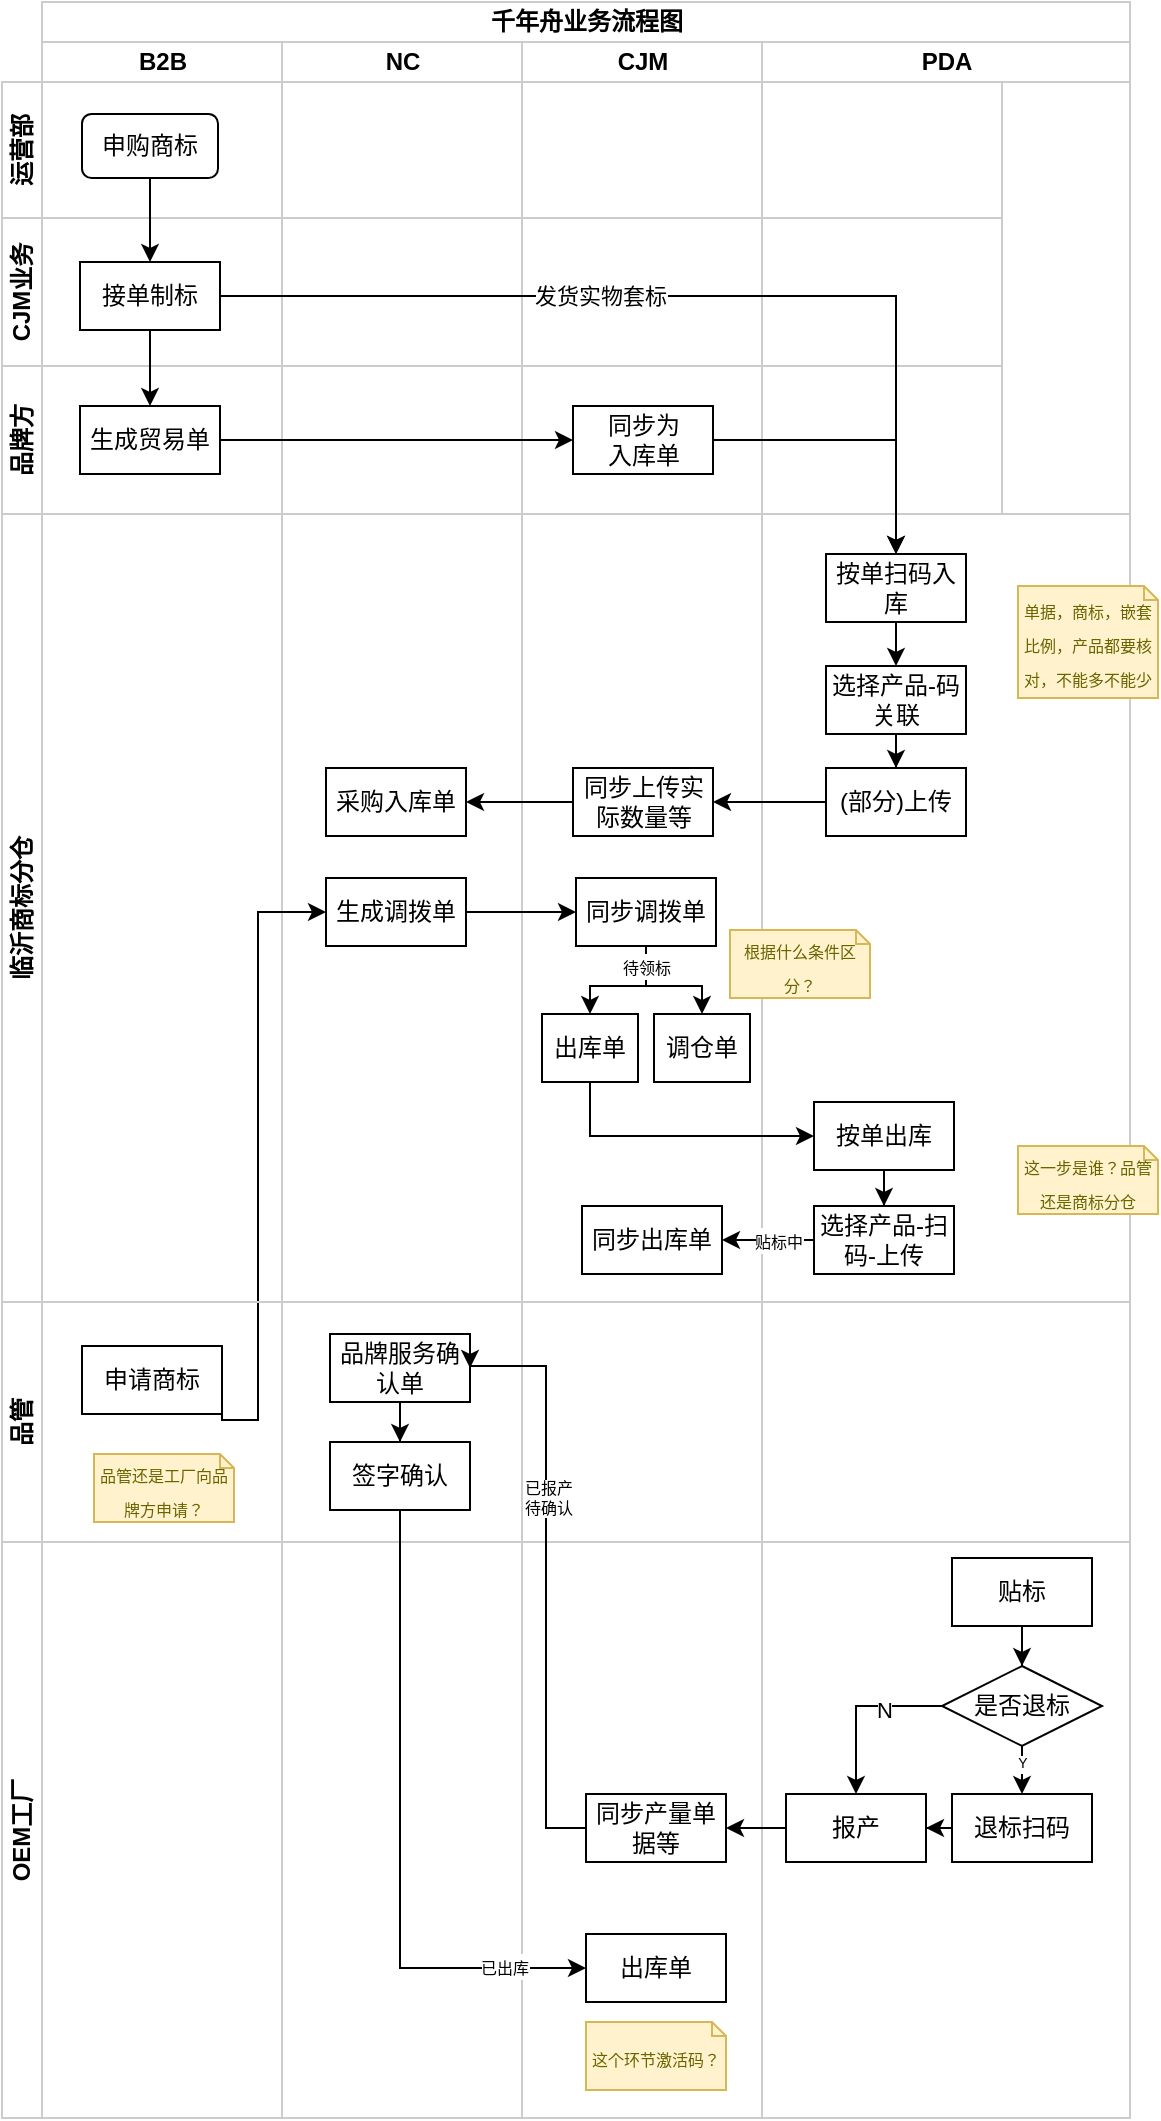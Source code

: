 <mxfile version="24.2.2" type="github">
  <diagram name="第 1 页" id="xDeUuq_dLQ9xrVxdTuq4">
    <mxGraphModel dx="819" dy="441" grid="1" gridSize="2" guides="1" tooltips="1" connect="1" arrows="1" fold="1" page="1" pageScale="1" pageWidth="827" pageHeight="1169" math="0" shadow="0">
      <root>
        <mxCell id="0" />
        <mxCell id="1" parent="0" />
        <mxCell id="TAGOlAmAuXUKBA5VvmmO-1" value="千年舟业务流程图" style="swimlane;childLayout=stackLayout;resizeParent=1;resizeParentMax=0;startSize=20;html=1;strokeColor=#CCCCCC;" vertex="1" parent="1">
          <mxGeometry x="78.0" y="168" width="544" height="1058" as="geometry" />
        </mxCell>
        <mxCell id="TAGOlAmAuXUKBA5VvmmO-2" value="B2B" style="swimlane;startSize=20;html=1;strokeColor=#CCCCCC;" vertex="1" parent="TAGOlAmAuXUKBA5VvmmO-1">
          <mxGeometry y="20" width="120" height="1038" as="geometry" />
        </mxCell>
        <mxCell id="TAGOlAmAuXUKBA5VvmmO-3" value="NC" style="swimlane;startSize=20;html=1;strokeColor=#CCCCCC;" vertex="1" parent="TAGOlAmAuXUKBA5VvmmO-1">
          <mxGeometry x="120" y="20" width="120" height="1038" as="geometry" />
        </mxCell>
        <mxCell id="TAGOlAmAuXUKBA5VvmmO-4" value="CJM" style="swimlane;startSize=20;html=1;strokeColor=#CCCCCC;" vertex="1" parent="TAGOlAmAuXUKBA5VvmmO-1">
          <mxGeometry x="240" y="20" width="120" height="1038" as="geometry" />
        </mxCell>
        <mxCell id="TAGOlAmAuXUKBA5VvmmO-5" value="PDA" style="swimlane;startSize=20;html=1;strokeColor=#CCCCCC;" vertex="1" parent="TAGOlAmAuXUKBA5VvmmO-1">
          <mxGeometry x="360" y="20" width="184" height="1038" as="geometry" />
        </mxCell>
        <mxCell id="TAGOlAmAuXUKBA5VvmmO-6" value="运营部" style="swimlane;startSize=20;horizontal=0;html=1;whiteSpace=wrap;strokeColor=#CCCCCC;" vertex="1" parent="1">
          <mxGeometry x="58" y="208" width="500" height="68" as="geometry" />
        </mxCell>
        <mxCell id="TAGOlAmAuXUKBA5VvmmO-7" value="申购商标" style="rounded=1;whiteSpace=wrap;html=1;" vertex="1" parent="TAGOlAmAuXUKBA5VvmmO-6">
          <mxGeometry x="40" y="16" width="68" height="32" as="geometry" />
        </mxCell>
        <mxCell id="TAGOlAmAuXUKBA5VvmmO-9" value="CJM业务" style="swimlane;startSize=20;horizontal=0;html=1;whiteSpace=wrap;strokeColor=#CCCCCC;" vertex="1" parent="1">
          <mxGeometry x="58" y="276" width="500" height="74" as="geometry" />
        </mxCell>
        <mxCell id="TAGOlAmAuXUKBA5VvmmO-11" value="接单制标" style="rounded=0;whiteSpace=wrap;html=1;" vertex="1" parent="TAGOlAmAuXUKBA5VvmmO-9">
          <mxGeometry x="39" y="22" width="70" height="34" as="geometry" />
        </mxCell>
        <mxCell id="TAGOlAmAuXUKBA5VvmmO-12" style="edgeStyle=orthogonalEdgeStyle;rounded=0;orthogonalLoop=1;jettySize=auto;html=1;exitX=0.5;exitY=1;exitDx=0;exitDy=0;" edge="1" parent="1" source="TAGOlAmAuXUKBA5VvmmO-7" target="TAGOlAmAuXUKBA5VvmmO-11">
          <mxGeometry relative="1" as="geometry" />
        </mxCell>
        <mxCell id="TAGOlAmAuXUKBA5VvmmO-14" value="品牌方" style="swimlane;startSize=20;horizontal=0;html=1;whiteSpace=wrap;strokeColor=#CCCCCC;" vertex="1" parent="1">
          <mxGeometry x="58" y="350" width="500" height="74" as="geometry" />
        </mxCell>
        <mxCell id="TAGOlAmAuXUKBA5VvmmO-16" value="同步为&lt;div&gt;入库单&lt;/div&gt;" style="rounded=0;whiteSpace=wrap;html=1;" vertex="1" parent="TAGOlAmAuXUKBA5VvmmO-14">
          <mxGeometry x="285.5" y="20" width="70" height="34" as="geometry" />
        </mxCell>
        <mxCell id="TAGOlAmAuXUKBA5VvmmO-21" style="edgeStyle=orthogonalEdgeStyle;rounded=0;orthogonalLoop=1;jettySize=auto;html=1;exitX=1;exitY=0.5;exitDx=0;exitDy=0;" edge="1" parent="TAGOlAmAuXUKBA5VvmmO-14" source="TAGOlAmAuXUKBA5VvmmO-13" target="TAGOlAmAuXUKBA5VvmmO-16">
          <mxGeometry relative="1" as="geometry" />
        </mxCell>
        <mxCell id="TAGOlAmAuXUKBA5VvmmO-13" value="生成贸易单" style="rounded=0;whiteSpace=wrap;html=1;" vertex="1" parent="TAGOlAmAuXUKBA5VvmmO-14">
          <mxGeometry x="39" y="20" width="70" height="34" as="geometry" />
        </mxCell>
        <mxCell id="TAGOlAmAuXUKBA5VvmmO-17" value="临沂商标分仓" style="swimlane;startSize=20;horizontal=0;html=1;whiteSpace=wrap;strokeColor=#CCCCCC;" vertex="1" parent="1">
          <mxGeometry x="58" y="424" width="564" height="394" as="geometry" />
        </mxCell>
        <mxCell id="TAGOlAmAuXUKBA5VvmmO-28" style="edgeStyle=orthogonalEdgeStyle;rounded=0;orthogonalLoop=1;jettySize=auto;html=1;exitX=0.5;exitY=1;exitDx=0;exitDy=0;" edge="1" parent="TAGOlAmAuXUKBA5VvmmO-17" source="TAGOlAmAuXUKBA5VvmmO-18" target="TAGOlAmAuXUKBA5VvmmO-27">
          <mxGeometry relative="1" as="geometry" />
        </mxCell>
        <mxCell id="TAGOlAmAuXUKBA5VvmmO-18" value="按单扫码入库" style="rounded=0;whiteSpace=wrap;html=1;" vertex="1" parent="TAGOlAmAuXUKBA5VvmmO-17">
          <mxGeometry x="412" y="20" width="70" height="34" as="geometry" />
        </mxCell>
        <mxCell id="TAGOlAmAuXUKBA5VvmmO-31" style="edgeStyle=orthogonalEdgeStyle;rounded=0;orthogonalLoop=1;jettySize=auto;html=1;exitX=0.5;exitY=1;exitDx=0;exitDy=0;" edge="1" parent="TAGOlAmAuXUKBA5VvmmO-17" source="TAGOlAmAuXUKBA5VvmmO-27" target="TAGOlAmAuXUKBA5VvmmO-30">
          <mxGeometry relative="1" as="geometry" />
        </mxCell>
        <mxCell id="TAGOlAmAuXUKBA5VvmmO-27" value="选择产品-码关联" style="rounded=0;whiteSpace=wrap;html=1;" vertex="1" parent="TAGOlAmAuXUKBA5VvmmO-17">
          <mxGeometry x="412" y="76" width="70" height="34" as="geometry" />
        </mxCell>
        <mxCell id="TAGOlAmAuXUKBA5VvmmO-35" style="edgeStyle=orthogonalEdgeStyle;rounded=0;orthogonalLoop=1;jettySize=auto;html=1;exitX=0;exitY=0.5;exitDx=0;exitDy=0;" edge="1" parent="TAGOlAmAuXUKBA5VvmmO-17" source="TAGOlAmAuXUKBA5VvmmO-30" target="TAGOlAmAuXUKBA5VvmmO-32">
          <mxGeometry relative="1" as="geometry" />
        </mxCell>
        <mxCell id="TAGOlAmAuXUKBA5VvmmO-30" value="(部分)上传" style="rounded=0;whiteSpace=wrap;html=1;" vertex="1" parent="TAGOlAmAuXUKBA5VvmmO-17">
          <mxGeometry x="412" y="127" width="70" height="34" as="geometry" />
        </mxCell>
        <mxCell id="TAGOlAmAuXUKBA5VvmmO-34" style="edgeStyle=orthogonalEdgeStyle;rounded=0;orthogonalLoop=1;jettySize=auto;html=1;exitX=0;exitY=0.5;exitDx=0;exitDy=0;" edge="1" parent="TAGOlAmAuXUKBA5VvmmO-17" source="TAGOlAmAuXUKBA5VvmmO-32" target="TAGOlAmAuXUKBA5VvmmO-33">
          <mxGeometry relative="1" as="geometry" />
        </mxCell>
        <mxCell id="TAGOlAmAuXUKBA5VvmmO-32" value="同步上传实际数量等" style="rounded=0;whiteSpace=wrap;html=1;" vertex="1" parent="TAGOlAmAuXUKBA5VvmmO-17">
          <mxGeometry x="285.5" y="127" width="70" height="34" as="geometry" />
        </mxCell>
        <mxCell id="TAGOlAmAuXUKBA5VvmmO-33" value="采购入库单" style="rounded=0;whiteSpace=wrap;html=1;" vertex="1" parent="TAGOlAmAuXUKBA5VvmmO-17">
          <mxGeometry x="162" y="127" width="70" height="34" as="geometry" />
        </mxCell>
        <mxCell id="TAGOlAmAuXUKBA5VvmmO-51" style="edgeStyle=orthogonalEdgeStyle;rounded=0;orthogonalLoop=1;jettySize=auto;html=1;exitX=1;exitY=0.5;exitDx=0;exitDy=0;entryX=0;entryY=0.5;entryDx=0;entryDy=0;" edge="1" parent="TAGOlAmAuXUKBA5VvmmO-17" source="TAGOlAmAuXUKBA5VvmmO-48" target="TAGOlAmAuXUKBA5VvmmO-50">
          <mxGeometry relative="1" as="geometry" />
        </mxCell>
        <mxCell id="TAGOlAmAuXUKBA5VvmmO-48" value="生成调拨单" style="rounded=0;whiteSpace=wrap;html=1;" vertex="1" parent="TAGOlAmAuXUKBA5VvmmO-17">
          <mxGeometry x="162" y="182" width="70" height="34" as="geometry" />
        </mxCell>
        <mxCell id="TAGOlAmAuXUKBA5VvmmO-68" style="edgeStyle=orthogonalEdgeStyle;rounded=0;orthogonalLoop=1;jettySize=auto;html=1;exitX=0.5;exitY=1;exitDx=0;exitDy=0;entryX=0.5;entryY=0;entryDx=0;entryDy=0;" edge="1" parent="TAGOlAmAuXUKBA5VvmmO-17" source="TAGOlAmAuXUKBA5VvmmO-50" target="TAGOlAmAuXUKBA5VvmmO-52">
          <mxGeometry relative="1" as="geometry" />
        </mxCell>
        <mxCell id="TAGOlAmAuXUKBA5VvmmO-69" style="edgeStyle=orthogonalEdgeStyle;rounded=0;orthogonalLoop=1;jettySize=auto;html=1;exitX=0.5;exitY=1;exitDx=0;exitDy=0;" edge="1" parent="TAGOlAmAuXUKBA5VvmmO-17" source="TAGOlAmAuXUKBA5VvmmO-50" target="TAGOlAmAuXUKBA5VvmmO-67">
          <mxGeometry relative="1" as="geometry" />
        </mxCell>
        <mxCell id="TAGOlAmAuXUKBA5VvmmO-77" value="&lt;font style=&quot;font-size: 8px;&quot;&gt;待领标&lt;/font&gt;" style="edgeLabel;html=1;align=center;verticalAlign=middle;resizable=0;points=[];" vertex="1" connectable="0" parent="TAGOlAmAuXUKBA5VvmmO-69">
          <mxGeometry x="-0.7" relative="1" as="geometry">
            <mxPoint as="offset" />
          </mxGeometry>
        </mxCell>
        <mxCell id="TAGOlAmAuXUKBA5VvmmO-50" value="同步调拨单" style="rounded=0;whiteSpace=wrap;html=1;" vertex="1" parent="TAGOlAmAuXUKBA5VvmmO-17">
          <mxGeometry x="287" y="182" width="70" height="34" as="geometry" />
        </mxCell>
        <mxCell id="TAGOlAmAuXUKBA5VvmmO-74" style="edgeStyle=orthogonalEdgeStyle;rounded=0;orthogonalLoop=1;jettySize=auto;html=1;exitX=0.5;exitY=1;exitDx=0;exitDy=0;entryX=0;entryY=0.5;entryDx=0;entryDy=0;" edge="1" parent="TAGOlAmAuXUKBA5VvmmO-17" source="TAGOlAmAuXUKBA5VvmmO-52" target="TAGOlAmAuXUKBA5VvmmO-73">
          <mxGeometry relative="1" as="geometry">
            <mxPoint x="346" y="332" as="targetPoint" />
          </mxGeometry>
        </mxCell>
        <mxCell id="TAGOlAmAuXUKBA5VvmmO-52" value="出库单" style="rounded=0;whiteSpace=wrap;html=1;" vertex="1" parent="TAGOlAmAuXUKBA5VvmmO-17">
          <mxGeometry x="270" y="250" width="48" height="34" as="geometry" />
        </mxCell>
        <mxCell id="TAGOlAmAuXUKBA5VvmmO-67" value="调仓单" style="rounded=0;whiteSpace=wrap;html=1;" vertex="1" parent="TAGOlAmAuXUKBA5VvmmO-17">
          <mxGeometry x="326" y="250" width="48" height="34" as="geometry" />
        </mxCell>
        <mxCell id="TAGOlAmAuXUKBA5VvmmO-70" value="&lt;span style=&quot;font-size: 8px;&quot;&gt;根据什么条件区分？&lt;/span&gt;" style="shape=note;strokeWidth=1;fontSize=14;size=7;whiteSpace=wrap;html=1;fillColor=#fff2cc;strokeColor=#d6b656;fontColor=#666600;" vertex="1" parent="TAGOlAmAuXUKBA5VvmmO-17">
          <mxGeometry x="364" y="208" width="70" height="34" as="geometry" />
        </mxCell>
        <mxCell id="TAGOlAmAuXUKBA5VvmmO-76" style="edgeStyle=orthogonalEdgeStyle;rounded=0;orthogonalLoop=1;jettySize=auto;html=1;exitX=0.5;exitY=1;exitDx=0;exitDy=0;" edge="1" parent="TAGOlAmAuXUKBA5VvmmO-17" source="TAGOlAmAuXUKBA5VvmmO-73" target="TAGOlAmAuXUKBA5VvmmO-75">
          <mxGeometry relative="1" as="geometry" />
        </mxCell>
        <mxCell id="TAGOlAmAuXUKBA5VvmmO-73" value="按单出库" style="rounded=0;whiteSpace=wrap;html=1;" vertex="1" parent="TAGOlAmAuXUKBA5VvmmO-17">
          <mxGeometry x="406" y="294" width="70" height="34" as="geometry" />
        </mxCell>
        <mxCell id="TAGOlAmAuXUKBA5VvmmO-79" style="edgeStyle=orthogonalEdgeStyle;rounded=0;orthogonalLoop=1;jettySize=auto;html=1;exitX=0;exitY=0.5;exitDx=0;exitDy=0;" edge="1" parent="TAGOlAmAuXUKBA5VvmmO-17" source="TAGOlAmAuXUKBA5VvmmO-75" target="TAGOlAmAuXUKBA5VvmmO-78">
          <mxGeometry relative="1" as="geometry" />
        </mxCell>
        <mxCell id="TAGOlAmAuXUKBA5VvmmO-80" value="&lt;font style=&quot;font-size: 8px;&quot;&gt;贴标中&lt;/font&gt;" style="edgeLabel;html=1;align=center;verticalAlign=middle;resizable=0;points=[];" vertex="1" connectable="0" parent="TAGOlAmAuXUKBA5VvmmO-79">
          <mxGeometry x="0.175" y="2" relative="1" as="geometry">
            <mxPoint x="9" y="-2" as="offset" />
          </mxGeometry>
        </mxCell>
        <mxCell id="TAGOlAmAuXUKBA5VvmmO-75" value="选择产品-扫码-上传" style="rounded=0;whiteSpace=wrap;html=1;" vertex="1" parent="TAGOlAmAuXUKBA5VvmmO-17">
          <mxGeometry x="406" y="346" width="70" height="34" as="geometry" />
        </mxCell>
        <mxCell id="TAGOlAmAuXUKBA5VvmmO-78" value="同步出库单" style="rounded=0;whiteSpace=wrap;html=1;" vertex="1" parent="TAGOlAmAuXUKBA5VvmmO-17">
          <mxGeometry x="290" y="346" width="70" height="34" as="geometry" />
        </mxCell>
        <mxCell id="TAGOlAmAuXUKBA5VvmmO-20" style="edgeStyle=orthogonalEdgeStyle;rounded=0;orthogonalLoop=1;jettySize=auto;html=1;exitX=0.5;exitY=1;exitDx=0;exitDy=0;" edge="1" parent="1" source="TAGOlAmAuXUKBA5VvmmO-11" target="TAGOlAmAuXUKBA5VvmmO-13">
          <mxGeometry relative="1" as="geometry" />
        </mxCell>
        <mxCell id="TAGOlAmAuXUKBA5VvmmO-22" style="edgeStyle=orthogonalEdgeStyle;rounded=0;orthogonalLoop=1;jettySize=auto;html=1;exitX=1;exitY=0.5;exitDx=0;exitDy=0;" edge="1" parent="1" source="TAGOlAmAuXUKBA5VvmmO-16" target="TAGOlAmAuXUKBA5VvmmO-18">
          <mxGeometry relative="1" as="geometry" />
        </mxCell>
        <mxCell id="TAGOlAmAuXUKBA5VvmmO-24" style="edgeStyle=orthogonalEdgeStyle;rounded=0;orthogonalLoop=1;jettySize=auto;html=1;exitX=1;exitY=0.5;exitDx=0;exitDy=0;entryX=0.5;entryY=0;entryDx=0;entryDy=0;" edge="1" parent="1" source="TAGOlAmAuXUKBA5VvmmO-11" target="TAGOlAmAuXUKBA5VvmmO-18">
          <mxGeometry relative="1" as="geometry" />
        </mxCell>
        <mxCell id="TAGOlAmAuXUKBA5VvmmO-25" value="&lt;span style=&quot;color: rgba(0, 0, 0, 0); font-family: monospace; font-size: 0px; text-align: start; background-color: rgb(251, 251, 251);&quot;&gt;%3CmxGraphModel%3E%3Croot%3E%3CmxCell%20id%3D%220%22%2F%3E%3CmxCell%20id%3D%221%22%20parent%3D%220%22%2F%3E%3CmxCell%20id%3D%222%22%20value%3D%22%E5%8F%91%E5%AE%9E%E7%89%A9%E6%A0%87%E7%AD%BE%22%20style%3D%22edgeLabel%3Bhtml%3D1%3Balign%3Dcenter%3BverticalAlign%3Dmiddle%3Bresizable%3D0%3Bpoints%3D%5B%5D%3B%22%20vertex%3D%221%22%20connectable%3D%220%22%20parent%3D%221%22%3E%3CmxGeometry%20x%3D%22483.786%22%20y%3D%22386%22%20as%3D%22geometry%22%2F%3E%3C%2FmxCell%3E%3C%2Froot%3E%3C%2FmxGraphModel%3E&lt;/span&gt;" style="edgeLabel;html=1;align=center;verticalAlign=middle;resizable=0;points=[];" vertex="1" connectable="0" parent="TAGOlAmAuXUKBA5VvmmO-24">
          <mxGeometry x="-0.194" y="-1" relative="1" as="geometry">
            <mxPoint as="offset" />
          </mxGeometry>
        </mxCell>
        <mxCell id="TAGOlAmAuXUKBA5VvmmO-26" value="发货实物套标" style="edgeLabel;html=1;align=center;verticalAlign=middle;resizable=0;points=[];" vertex="1" connectable="0" parent="TAGOlAmAuXUKBA5VvmmO-24">
          <mxGeometry x="-0.186" relative="1" as="geometry">
            <mxPoint as="offset" />
          </mxGeometry>
        </mxCell>
        <mxCell id="TAGOlAmAuXUKBA5VvmmO-29" value="&lt;font style=&quot;font-size: 8px;&quot;&gt;单据，商标，嵌套比例，产品都要核对，不能多不能少&lt;/font&gt;" style="shape=note;strokeWidth=1;fontSize=14;size=7;whiteSpace=wrap;html=1;fillColor=#fff2cc;strokeColor=#d6b656;fontColor=#666600;" vertex="1" parent="1">
          <mxGeometry x="566" y="460" width="70" height="56" as="geometry" />
        </mxCell>
        <mxCell id="TAGOlAmAuXUKBA5VvmmO-36" value="OEM工厂" style="swimlane;startSize=20;horizontal=0;html=1;whiteSpace=wrap;strokeColor=#CCCCCC;" vertex="1" parent="1">
          <mxGeometry x="58" y="938" width="564" height="288" as="geometry" />
        </mxCell>
        <mxCell id="TAGOlAmAuXUKBA5VvmmO-86" style="edgeStyle=orthogonalEdgeStyle;rounded=0;orthogonalLoop=1;jettySize=auto;html=1;exitX=0.5;exitY=1;exitDx=0;exitDy=0;" edge="1" parent="TAGOlAmAuXUKBA5VvmmO-36" source="TAGOlAmAuXUKBA5VvmmO-81" target="TAGOlAmAuXUKBA5VvmmO-85">
          <mxGeometry relative="1" as="geometry" />
        </mxCell>
        <mxCell id="TAGOlAmAuXUKBA5VvmmO-81" value="贴标" style="rounded=0;whiteSpace=wrap;html=1;" vertex="1" parent="TAGOlAmAuXUKBA5VvmmO-36">
          <mxGeometry x="475" y="8" width="70" height="34" as="geometry" />
        </mxCell>
        <mxCell id="TAGOlAmAuXUKBA5VvmmO-88" style="edgeStyle=orthogonalEdgeStyle;rounded=0;orthogonalLoop=1;jettySize=auto;html=1;exitX=0.5;exitY=1;exitDx=0;exitDy=0;" edge="1" parent="TAGOlAmAuXUKBA5VvmmO-36" source="TAGOlAmAuXUKBA5VvmmO-85" target="TAGOlAmAuXUKBA5VvmmO-87">
          <mxGeometry relative="1" as="geometry" />
        </mxCell>
        <mxCell id="TAGOlAmAuXUKBA5VvmmO-89" value="Y" style="edgeLabel;html=1;align=center;verticalAlign=middle;resizable=0;points=[];fontSize=7;" vertex="1" connectable="0" parent="TAGOlAmAuXUKBA5VvmmO-88">
          <mxGeometry x="-0.805" y="-2" relative="1" as="geometry">
            <mxPoint x="2" y="3" as="offset" />
          </mxGeometry>
        </mxCell>
        <mxCell id="TAGOlAmAuXUKBA5VvmmO-92" style="edgeStyle=orthogonalEdgeStyle;rounded=0;orthogonalLoop=1;jettySize=auto;html=1;exitX=0;exitY=0.5;exitDx=0;exitDy=0;entryX=0.5;entryY=0;entryDx=0;entryDy=0;" edge="1" parent="TAGOlAmAuXUKBA5VvmmO-36" source="TAGOlAmAuXUKBA5VvmmO-85" target="TAGOlAmAuXUKBA5VvmmO-91">
          <mxGeometry relative="1" as="geometry" />
        </mxCell>
        <mxCell id="TAGOlAmAuXUKBA5VvmmO-93" value="N" style="edgeLabel;html=1;align=center;verticalAlign=middle;resizable=0;points=[];" vertex="1" connectable="0" parent="TAGOlAmAuXUKBA5VvmmO-92">
          <mxGeometry x="-0.327" y="2" relative="1" as="geometry">
            <mxPoint as="offset" />
          </mxGeometry>
        </mxCell>
        <mxCell id="TAGOlAmAuXUKBA5VvmmO-85" value="是否退标" style="rhombus;whiteSpace=wrap;html=1;" vertex="1" parent="TAGOlAmAuXUKBA5VvmmO-36">
          <mxGeometry x="470" y="62" width="80" height="40" as="geometry" />
        </mxCell>
        <mxCell id="TAGOlAmAuXUKBA5VvmmO-94" style="edgeStyle=orthogonalEdgeStyle;rounded=0;orthogonalLoop=1;jettySize=auto;html=1;exitX=0;exitY=0.5;exitDx=0;exitDy=0;" edge="1" parent="TAGOlAmAuXUKBA5VvmmO-36" source="TAGOlAmAuXUKBA5VvmmO-87" target="TAGOlAmAuXUKBA5VvmmO-91">
          <mxGeometry relative="1" as="geometry" />
        </mxCell>
        <mxCell id="TAGOlAmAuXUKBA5VvmmO-87" value="退标扫码" style="rounded=0;whiteSpace=wrap;html=1;" vertex="1" parent="TAGOlAmAuXUKBA5VvmmO-36">
          <mxGeometry x="475" y="126" width="70" height="34" as="geometry" />
        </mxCell>
        <mxCell id="TAGOlAmAuXUKBA5VvmmO-96" style="edgeStyle=orthogonalEdgeStyle;rounded=0;orthogonalLoop=1;jettySize=auto;html=1;exitX=0;exitY=0.5;exitDx=0;exitDy=0;" edge="1" parent="TAGOlAmAuXUKBA5VvmmO-36" source="TAGOlAmAuXUKBA5VvmmO-91" target="TAGOlAmAuXUKBA5VvmmO-95">
          <mxGeometry relative="1" as="geometry" />
        </mxCell>
        <mxCell id="TAGOlAmAuXUKBA5VvmmO-91" value="报产" style="rounded=0;whiteSpace=wrap;html=1;" vertex="1" parent="TAGOlAmAuXUKBA5VvmmO-36">
          <mxGeometry x="392" y="126" width="70" height="34" as="geometry" />
        </mxCell>
        <mxCell id="TAGOlAmAuXUKBA5VvmmO-95" value="同步产量单据等" style="rounded=0;whiteSpace=wrap;html=1;" vertex="1" parent="TAGOlAmAuXUKBA5VvmmO-36">
          <mxGeometry x="292" y="126" width="70" height="34" as="geometry" />
        </mxCell>
        <mxCell id="TAGOlAmAuXUKBA5VvmmO-102" value="出库单" style="rounded=0;whiteSpace=wrap;html=1;" vertex="1" parent="TAGOlAmAuXUKBA5VvmmO-36">
          <mxGeometry x="292" y="196" width="70" height="34" as="geometry" />
        </mxCell>
        <mxCell id="TAGOlAmAuXUKBA5VvmmO-105" value="&lt;span style=&quot;font-size: 8px;&quot;&gt;这个环节激活码？&lt;/span&gt;" style="shape=note;strokeWidth=1;fontSize=14;size=7;whiteSpace=wrap;html=1;fillColor=#fff2cc;strokeColor=#d6b656;fontColor=#666600;" vertex="1" parent="TAGOlAmAuXUKBA5VvmmO-36">
          <mxGeometry x="292" y="240" width="70" height="34" as="geometry" />
        </mxCell>
        <mxCell id="TAGOlAmAuXUKBA5VvmmO-49" style="edgeStyle=orthogonalEdgeStyle;rounded=0;orthogonalLoop=1;jettySize=auto;html=1;exitX=1;exitY=0.5;exitDx=0;exitDy=0;entryX=0;entryY=0.5;entryDx=0;entryDy=0;" edge="1" parent="1" source="TAGOlAmAuXUKBA5VvmmO-46" target="TAGOlAmAuXUKBA5VvmmO-48">
          <mxGeometry relative="1" as="geometry">
            <Array as="points">
              <mxPoint x="186" y="877" />
              <mxPoint x="186" y="623" />
            </Array>
          </mxGeometry>
        </mxCell>
        <mxCell id="TAGOlAmAuXUKBA5VvmmO-72" value="品管" style="swimlane;startSize=20;horizontal=0;html=1;whiteSpace=wrap;strokeColor=#CCCCCC;" vertex="1" parent="1">
          <mxGeometry x="58" y="818" width="564" height="120" as="geometry" />
        </mxCell>
        <mxCell id="TAGOlAmAuXUKBA5VvmmO-46" value="申请商标" style="rounded=0;whiteSpace=wrap;html=1;" vertex="1" parent="TAGOlAmAuXUKBA5VvmmO-72">
          <mxGeometry x="40" y="22" width="70" height="34" as="geometry" />
        </mxCell>
        <mxCell id="TAGOlAmAuXUKBA5VvmmO-101" style="edgeStyle=orthogonalEdgeStyle;rounded=0;orthogonalLoop=1;jettySize=auto;html=1;exitX=0.5;exitY=1;exitDx=0;exitDy=0;" edge="1" parent="TAGOlAmAuXUKBA5VvmmO-72" source="TAGOlAmAuXUKBA5VvmmO-97" target="TAGOlAmAuXUKBA5VvmmO-100">
          <mxGeometry relative="1" as="geometry" />
        </mxCell>
        <mxCell id="TAGOlAmAuXUKBA5VvmmO-97" value="品牌服务确认单" style="rounded=0;whiteSpace=wrap;html=1;" vertex="1" parent="TAGOlAmAuXUKBA5VvmmO-72">
          <mxGeometry x="164" y="16" width="70" height="34" as="geometry" />
        </mxCell>
        <mxCell id="TAGOlAmAuXUKBA5VvmmO-100" value="签字确认" style="rounded=0;whiteSpace=wrap;html=1;" vertex="1" parent="TAGOlAmAuXUKBA5VvmmO-72">
          <mxGeometry x="164" y="70" width="70" height="34" as="geometry" />
        </mxCell>
        <mxCell id="TAGOlAmAuXUKBA5VvmmO-83" value="&lt;span style=&quot;font-size: 8px;&quot;&gt;这一步是谁？品管还是商标分仓&lt;/span&gt;" style="shape=note;strokeWidth=1;fontSize=14;size=7;whiteSpace=wrap;html=1;fillColor=#fff2cc;strokeColor=#d6b656;fontColor=#666600;" vertex="1" parent="1">
          <mxGeometry x="566" y="740" width="70" height="34" as="geometry" />
        </mxCell>
        <mxCell id="TAGOlAmAuXUKBA5VvmmO-82" value="&lt;span style=&quot;font-size: 8px;&quot;&gt;品管还是工厂向品牌方申请？&lt;/span&gt;" style="shape=note;strokeWidth=1;fontSize=14;size=7;whiteSpace=wrap;html=1;fillColor=#fff2cc;strokeColor=#d6b656;fontColor=#666600;" vertex="1" parent="1">
          <mxGeometry x="104" y="894" width="70" height="34" as="geometry" />
        </mxCell>
        <mxCell id="TAGOlAmAuXUKBA5VvmmO-98" style="edgeStyle=orthogonalEdgeStyle;rounded=0;orthogonalLoop=1;jettySize=auto;html=1;entryX=1;entryY=0.5;entryDx=0;entryDy=0;exitX=0;exitY=0.5;exitDx=0;exitDy=0;" edge="1" parent="1" source="TAGOlAmAuXUKBA5VvmmO-95" target="TAGOlAmAuXUKBA5VvmmO-97">
          <mxGeometry relative="1" as="geometry">
            <mxPoint x="294" y="873" as="targetPoint" />
            <Array as="points">
              <mxPoint x="330" y="1081" />
              <mxPoint x="330" y="850" />
              <mxPoint x="292" y="850" />
            </Array>
          </mxGeometry>
        </mxCell>
        <mxCell id="TAGOlAmAuXUKBA5VvmmO-99" value="&lt;font style=&quot;font-size: 8px;&quot;&gt;已报产&lt;/font&gt;&lt;div style=&quot;font-size: 8px;&quot;&gt;&lt;font style=&quot;font-size: 8px;&quot;&gt;待确认&lt;/font&gt;&lt;/div&gt;" style="edgeLabel;html=1;align=center;verticalAlign=middle;resizable=0;points=[];fontSize=8;" vertex="1" connectable="0" parent="TAGOlAmAuXUKBA5VvmmO-98">
          <mxGeometry x="0.28" y="-1" relative="1" as="geometry">
            <mxPoint as="offset" />
          </mxGeometry>
        </mxCell>
        <mxCell id="TAGOlAmAuXUKBA5VvmmO-103" style="edgeStyle=orthogonalEdgeStyle;rounded=0;orthogonalLoop=1;jettySize=auto;html=1;exitX=0.5;exitY=1;exitDx=0;exitDy=0;entryX=0;entryY=0.5;entryDx=0;entryDy=0;" edge="1" parent="1" source="TAGOlAmAuXUKBA5VvmmO-100" target="TAGOlAmAuXUKBA5VvmmO-102">
          <mxGeometry relative="1" as="geometry" />
        </mxCell>
        <mxCell id="TAGOlAmAuXUKBA5VvmmO-104" value="&lt;font style=&quot;font-size: 8px;&quot;&gt;已出库&lt;/font&gt;" style="edgeLabel;html=1;align=center;verticalAlign=middle;resizable=0;points=[];" vertex="1" connectable="0" parent="TAGOlAmAuXUKBA5VvmmO-103">
          <mxGeometry x="0.746" y="1" relative="1" as="geometry">
            <mxPoint as="offset" />
          </mxGeometry>
        </mxCell>
      </root>
    </mxGraphModel>
  </diagram>
</mxfile>
